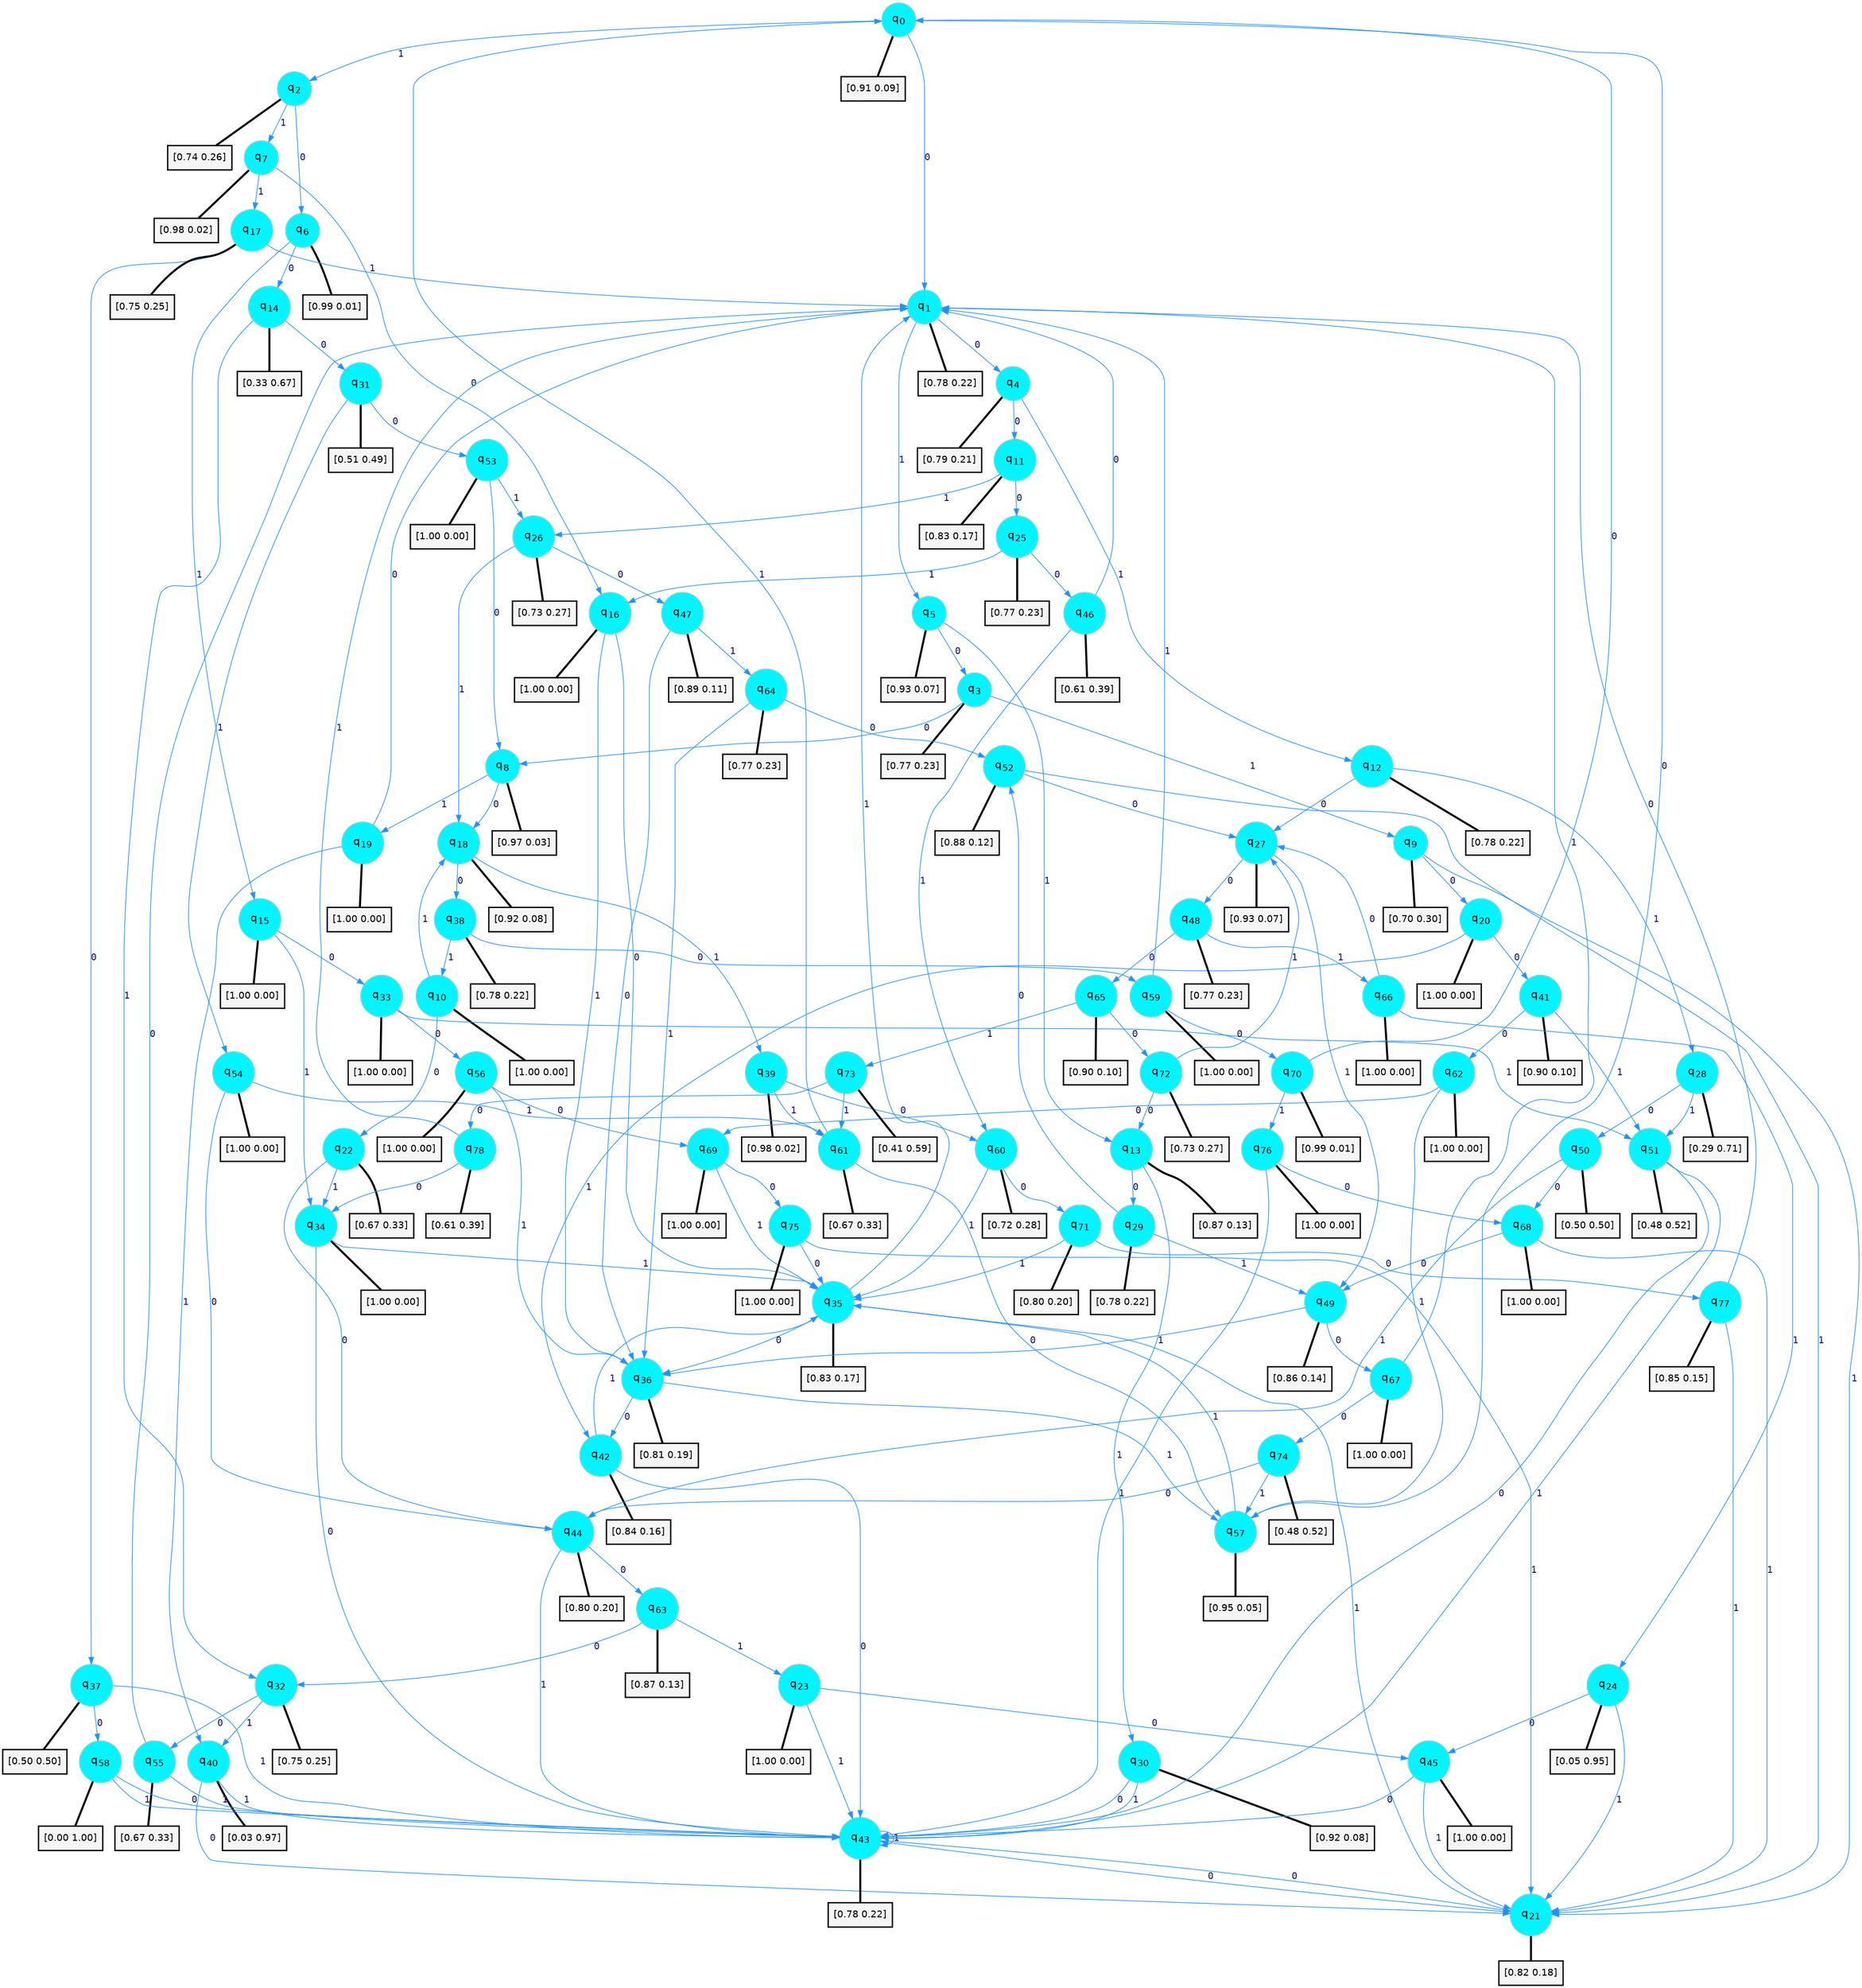 digraph G {
graph [
bgcolor=transparent, dpi=300, rankdir=TD, size="40,25"];
node [
color=gray, fillcolor=turquoise1, fontcolor=black, fontname=Helvetica, fontsize=16, fontweight=bold, shape=circle, style=filled];
edge [
arrowsize=1, color=dodgerblue1, fontcolor=midnightblue, fontname=courier, fontweight=bold, penwidth=1, style=solid, weight=20];
0[label=<q<SUB>0</SUB>>];
1[label=<q<SUB>1</SUB>>];
2[label=<q<SUB>2</SUB>>];
3[label=<q<SUB>3</SUB>>];
4[label=<q<SUB>4</SUB>>];
5[label=<q<SUB>5</SUB>>];
6[label=<q<SUB>6</SUB>>];
7[label=<q<SUB>7</SUB>>];
8[label=<q<SUB>8</SUB>>];
9[label=<q<SUB>9</SUB>>];
10[label=<q<SUB>10</SUB>>];
11[label=<q<SUB>11</SUB>>];
12[label=<q<SUB>12</SUB>>];
13[label=<q<SUB>13</SUB>>];
14[label=<q<SUB>14</SUB>>];
15[label=<q<SUB>15</SUB>>];
16[label=<q<SUB>16</SUB>>];
17[label=<q<SUB>17</SUB>>];
18[label=<q<SUB>18</SUB>>];
19[label=<q<SUB>19</SUB>>];
20[label=<q<SUB>20</SUB>>];
21[label=<q<SUB>21</SUB>>];
22[label=<q<SUB>22</SUB>>];
23[label=<q<SUB>23</SUB>>];
24[label=<q<SUB>24</SUB>>];
25[label=<q<SUB>25</SUB>>];
26[label=<q<SUB>26</SUB>>];
27[label=<q<SUB>27</SUB>>];
28[label=<q<SUB>28</SUB>>];
29[label=<q<SUB>29</SUB>>];
30[label=<q<SUB>30</SUB>>];
31[label=<q<SUB>31</SUB>>];
32[label=<q<SUB>32</SUB>>];
33[label=<q<SUB>33</SUB>>];
34[label=<q<SUB>34</SUB>>];
35[label=<q<SUB>35</SUB>>];
36[label=<q<SUB>36</SUB>>];
37[label=<q<SUB>37</SUB>>];
38[label=<q<SUB>38</SUB>>];
39[label=<q<SUB>39</SUB>>];
40[label=<q<SUB>40</SUB>>];
41[label=<q<SUB>41</SUB>>];
42[label=<q<SUB>42</SUB>>];
43[label=<q<SUB>43</SUB>>];
44[label=<q<SUB>44</SUB>>];
45[label=<q<SUB>45</SUB>>];
46[label=<q<SUB>46</SUB>>];
47[label=<q<SUB>47</SUB>>];
48[label=<q<SUB>48</SUB>>];
49[label=<q<SUB>49</SUB>>];
50[label=<q<SUB>50</SUB>>];
51[label=<q<SUB>51</SUB>>];
52[label=<q<SUB>52</SUB>>];
53[label=<q<SUB>53</SUB>>];
54[label=<q<SUB>54</SUB>>];
55[label=<q<SUB>55</SUB>>];
56[label=<q<SUB>56</SUB>>];
57[label=<q<SUB>57</SUB>>];
58[label=<q<SUB>58</SUB>>];
59[label=<q<SUB>59</SUB>>];
60[label=<q<SUB>60</SUB>>];
61[label=<q<SUB>61</SUB>>];
62[label=<q<SUB>62</SUB>>];
63[label=<q<SUB>63</SUB>>];
64[label=<q<SUB>64</SUB>>];
65[label=<q<SUB>65</SUB>>];
66[label=<q<SUB>66</SUB>>];
67[label=<q<SUB>67</SUB>>];
68[label=<q<SUB>68</SUB>>];
69[label=<q<SUB>69</SUB>>];
70[label=<q<SUB>70</SUB>>];
71[label=<q<SUB>71</SUB>>];
72[label=<q<SUB>72</SUB>>];
73[label=<q<SUB>73</SUB>>];
74[label=<q<SUB>74</SUB>>];
75[label=<q<SUB>75</SUB>>];
76[label=<q<SUB>76</SUB>>];
77[label=<q<SUB>77</SUB>>];
78[label=<q<SUB>78</SUB>>];
79[label="[0.91 0.09]", shape=box,fontcolor=black, fontname=Helvetica, fontsize=14, penwidth=2, fillcolor=whitesmoke,color=black];
80[label="[0.78 0.22]", shape=box,fontcolor=black, fontname=Helvetica, fontsize=14, penwidth=2, fillcolor=whitesmoke,color=black];
81[label="[0.74 0.26]", shape=box,fontcolor=black, fontname=Helvetica, fontsize=14, penwidth=2, fillcolor=whitesmoke,color=black];
82[label="[0.77 0.23]", shape=box,fontcolor=black, fontname=Helvetica, fontsize=14, penwidth=2, fillcolor=whitesmoke,color=black];
83[label="[0.79 0.21]", shape=box,fontcolor=black, fontname=Helvetica, fontsize=14, penwidth=2, fillcolor=whitesmoke,color=black];
84[label="[0.93 0.07]", shape=box,fontcolor=black, fontname=Helvetica, fontsize=14, penwidth=2, fillcolor=whitesmoke,color=black];
85[label="[0.99 0.01]", shape=box,fontcolor=black, fontname=Helvetica, fontsize=14, penwidth=2, fillcolor=whitesmoke,color=black];
86[label="[0.98 0.02]", shape=box,fontcolor=black, fontname=Helvetica, fontsize=14, penwidth=2, fillcolor=whitesmoke,color=black];
87[label="[0.97 0.03]", shape=box,fontcolor=black, fontname=Helvetica, fontsize=14, penwidth=2, fillcolor=whitesmoke,color=black];
88[label="[0.70 0.30]", shape=box,fontcolor=black, fontname=Helvetica, fontsize=14, penwidth=2, fillcolor=whitesmoke,color=black];
89[label="[1.00 0.00]", shape=box,fontcolor=black, fontname=Helvetica, fontsize=14, penwidth=2, fillcolor=whitesmoke,color=black];
90[label="[0.83 0.17]", shape=box,fontcolor=black, fontname=Helvetica, fontsize=14, penwidth=2, fillcolor=whitesmoke,color=black];
91[label="[0.78 0.22]", shape=box,fontcolor=black, fontname=Helvetica, fontsize=14, penwidth=2, fillcolor=whitesmoke,color=black];
92[label="[0.87 0.13]", shape=box,fontcolor=black, fontname=Helvetica, fontsize=14, penwidth=2, fillcolor=whitesmoke,color=black];
93[label="[0.33 0.67]", shape=box,fontcolor=black, fontname=Helvetica, fontsize=14, penwidth=2, fillcolor=whitesmoke,color=black];
94[label="[1.00 0.00]", shape=box,fontcolor=black, fontname=Helvetica, fontsize=14, penwidth=2, fillcolor=whitesmoke,color=black];
95[label="[1.00 0.00]", shape=box,fontcolor=black, fontname=Helvetica, fontsize=14, penwidth=2, fillcolor=whitesmoke,color=black];
96[label="[0.75 0.25]", shape=box,fontcolor=black, fontname=Helvetica, fontsize=14, penwidth=2, fillcolor=whitesmoke,color=black];
97[label="[0.92 0.08]", shape=box,fontcolor=black, fontname=Helvetica, fontsize=14, penwidth=2, fillcolor=whitesmoke,color=black];
98[label="[1.00 0.00]", shape=box,fontcolor=black, fontname=Helvetica, fontsize=14, penwidth=2, fillcolor=whitesmoke,color=black];
99[label="[1.00 0.00]", shape=box,fontcolor=black, fontname=Helvetica, fontsize=14, penwidth=2, fillcolor=whitesmoke,color=black];
100[label="[0.82 0.18]", shape=box,fontcolor=black, fontname=Helvetica, fontsize=14, penwidth=2, fillcolor=whitesmoke,color=black];
101[label="[0.67 0.33]", shape=box,fontcolor=black, fontname=Helvetica, fontsize=14, penwidth=2, fillcolor=whitesmoke,color=black];
102[label="[1.00 0.00]", shape=box,fontcolor=black, fontname=Helvetica, fontsize=14, penwidth=2, fillcolor=whitesmoke,color=black];
103[label="[0.05 0.95]", shape=box,fontcolor=black, fontname=Helvetica, fontsize=14, penwidth=2, fillcolor=whitesmoke,color=black];
104[label="[0.77 0.23]", shape=box,fontcolor=black, fontname=Helvetica, fontsize=14, penwidth=2, fillcolor=whitesmoke,color=black];
105[label="[0.73 0.27]", shape=box,fontcolor=black, fontname=Helvetica, fontsize=14, penwidth=2, fillcolor=whitesmoke,color=black];
106[label="[0.93 0.07]", shape=box,fontcolor=black, fontname=Helvetica, fontsize=14, penwidth=2, fillcolor=whitesmoke,color=black];
107[label="[0.29 0.71]", shape=box,fontcolor=black, fontname=Helvetica, fontsize=14, penwidth=2, fillcolor=whitesmoke,color=black];
108[label="[0.78 0.22]", shape=box,fontcolor=black, fontname=Helvetica, fontsize=14, penwidth=2, fillcolor=whitesmoke,color=black];
109[label="[0.92 0.08]", shape=box,fontcolor=black, fontname=Helvetica, fontsize=14, penwidth=2, fillcolor=whitesmoke,color=black];
110[label="[0.51 0.49]", shape=box,fontcolor=black, fontname=Helvetica, fontsize=14, penwidth=2, fillcolor=whitesmoke,color=black];
111[label="[0.75 0.25]", shape=box,fontcolor=black, fontname=Helvetica, fontsize=14, penwidth=2, fillcolor=whitesmoke,color=black];
112[label="[1.00 0.00]", shape=box,fontcolor=black, fontname=Helvetica, fontsize=14, penwidth=2, fillcolor=whitesmoke,color=black];
113[label="[1.00 0.00]", shape=box,fontcolor=black, fontname=Helvetica, fontsize=14, penwidth=2, fillcolor=whitesmoke,color=black];
114[label="[0.83 0.17]", shape=box,fontcolor=black, fontname=Helvetica, fontsize=14, penwidth=2, fillcolor=whitesmoke,color=black];
115[label="[0.81 0.19]", shape=box,fontcolor=black, fontname=Helvetica, fontsize=14, penwidth=2, fillcolor=whitesmoke,color=black];
116[label="[0.50 0.50]", shape=box,fontcolor=black, fontname=Helvetica, fontsize=14, penwidth=2, fillcolor=whitesmoke,color=black];
117[label="[0.78 0.22]", shape=box,fontcolor=black, fontname=Helvetica, fontsize=14, penwidth=2, fillcolor=whitesmoke,color=black];
118[label="[0.98 0.02]", shape=box,fontcolor=black, fontname=Helvetica, fontsize=14, penwidth=2, fillcolor=whitesmoke,color=black];
119[label="[0.03 0.97]", shape=box,fontcolor=black, fontname=Helvetica, fontsize=14, penwidth=2, fillcolor=whitesmoke,color=black];
120[label="[0.90 0.10]", shape=box,fontcolor=black, fontname=Helvetica, fontsize=14, penwidth=2, fillcolor=whitesmoke,color=black];
121[label="[0.84 0.16]", shape=box,fontcolor=black, fontname=Helvetica, fontsize=14, penwidth=2, fillcolor=whitesmoke,color=black];
122[label="[0.78 0.22]", shape=box,fontcolor=black, fontname=Helvetica, fontsize=14, penwidth=2, fillcolor=whitesmoke,color=black];
123[label="[0.80 0.20]", shape=box,fontcolor=black, fontname=Helvetica, fontsize=14, penwidth=2, fillcolor=whitesmoke,color=black];
124[label="[1.00 0.00]", shape=box,fontcolor=black, fontname=Helvetica, fontsize=14, penwidth=2, fillcolor=whitesmoke,color=black];
125[label="[0.61 0.39]", shape=box,fontcolor=black, fontname=Helvetica, fontsize=14, penwidth=2, fillcolor=whitesmoke,color=black];
126[label="[0.89 0.11]", shape=box,fontcolor=black, fontname=Helvetica, fontsize=14, penwidth=2, fillcolor=whitesmoke,color=black];
127[label="[0.77 0.23]", shape=box,fontcolor=black, fontname=Helvetica, fontsize=14, penwidth=2, fillcolor=whitesmoke,color=black];
128[label="[0.86 0.14]", shape=box,fontcolor=black, fontname=Helvetica, fontsize=14, penwidth=2, fillcolor=whitesmoke,color=black];
129[label="[0.50 0.50]", shape=box,fontcolor=black, fontname=Helvetica, fontsize=14, penwidth=2, fillcolor=whitesmoke,color=black];
130[label="[0.48 0.52]", shape=box,fontcolor=black, fontname=Helvetica, fontsize=14, penwidth=2, fillcolor=whitesmoke,color=black];
131[label="[0.88 0.12]", shape=box,fontcolor=black, fontname=Helvetica, fontsize=14, penwidth=2, fillcolor=whitesmoke,color=black];
132[label="[1.00 0.00]", shape=box,fontcolor=black, fontname=Helvetica, fontsize=14, penwidth=2, fillcolor=whitesmoke,color=black];
133[label="[1.00 0.00]", shape=box,fontcolor=black, fontname=Helvetica, fontsize=14, penwidth=2, fillcolor=whitesmoke,color=black];
134[label="[0.67 0.33]", shape=box,fontcolor=black, fontname=Helvetica, fontsize=14, penwidth=2, fillcolor=whitesmoke,color=black];
135[label="[1.00 0.00]", shape=box,fontcolor=black, fontname=Helvetica, fontsize=14, penwidth=2, fillcolor=whitesmoke,color=black];
136[label="[0.95 0.05]", shape=box,fontcolor=black, fontname=Helvetica, fontsize=14, penwidth=2, fillcolor=whitesmoke,color=black];
137[label="[0.00 1.00]", shape=box,fontcolor=black, fontname=Helvetica, fontsize=14, penwidth=2, fillcolor=whitesmoke,color=black];
138[label="[1.00 0.00]", shape=box,fontcolor=black, fontname=Helvetica, fontsize=14, penwidth=2, fillcolor=whitesmoke,color=black];
139[label="[0.72 0.28]", shape=box,fontcolor=black, fontname=Helvetica, fontsize=14, penwidth=2, fillcolor=whitesmoke,color=black];
140[label="[0.67 0.33]", shape=box,fontcolor=black, fontname=Helvetica, fontsize=14, penwidth=2, fillcolor=whitesmoke,color=black];
141[label="[1.00 0.00]", shape=box,fontcolor=black, fontname=Helvetica, fontsize=14, penwidth=2, fillcolor=whitesmoke,color=black];
142[label="[0.87 0.13]", shape=box,fontcolor=black, fontname=Helvetica, fontsize=14, penwidth=2, fillcolor=whitesmoke,color=black];
143[label="[0.77 0.23]", shape=box,fontcolor=black, fontname=Helvetica, fontsize=14, penwidth=2, fillcolor=whitesmoke,color=black];
144[label="[0.90 0.10]", shape=box,fontcolor=black, fontname=Helvetica, fontsize=14, penwidth=2, fillcolor=whitesmoke,color=black];
145[label="[1.00 0.00]", shape=box,fontcolor=black, fontname=Helvetica, fontsize=14, penwidth=2, fillcolor=whitesmoke,color=black];
146[label="[1.00 0.00]", shape=box,fontcolor=black, fontname=Helvetica, fontsize=14, penwidth=2, fillcolor=whitesmoke,color=black];
147[label="[1.00 0.00]", shape=box,fontcolor=black, fontname=Helvetica, fontsize=14, penwidth=2, fillcolor=whitesmoke,color=black];
148[label="[1.00 0.00]", shape=box,fontcolor=black, fontname=Helvetica, fontsize=14, penwidth=2, fillcolor=whitesmoke,color=black];
149[label="[0.99 0.01]", shape=box,fontcolor=black, fontname=Helvetica, fontsize=14, penwidth=2, fillcolor=whitesmoke,color=black];
150[label="[0.80 0.20]", shape=box,fontcolor=black, fontname=Helvetica, fontsize=14, penwidth=2, fillcolor=whitesmoke,color=black];
151[label="[0.73 0.27]", shape=box,fontcolor=black, fontname=Helvetica, fontsize=14, penwidth=2, fillcolor=whitesmoke,color=black];
152[label="[0.41 0.59]", shape=box,fontcolor=black, fontname=Helvetica, fontsize=14, penwidth=2, fillcolor=whitesmoke,color=black];
153[label="[0.48 0.52]", shape=box,fontcolor=black, fontname=Helvetica, fontsize=14, penwidth=2, fillcolor=whitesmoke,color=black];
154[label="[1.00 0.00]", shape=box,fontcolor=black, fontname=Helvetica, fontsize=14, penwidth=2, fillcolor=whitesmoke,color=black];
155[label="[1.00 0.00]", shape=box,fontcolor=black, fontname=Helvetica, fontsize=14, penwidth=2, fillcolor=whitesmoke,color=black];
156[label="[0.85 0.15]", shape=box,fontcolor=black, fontname=Helvetica, fontsize=14, penwidth=2, fillcolor=whitesmoke,color=black];
157[label="[0.61 0.39]", shape=box,fontcolor=black, fontname=Helvetica, fontsize=14, penwidth=2, fillcolor=whitesmoke,color=black];
0->1 [label=0];
0->2 [label=1];
0->79 [arrowhead=none, penwidth=3,color=black];
1->4 [label=0];
1->5 [label=1];
1->80 [arrowhead=none, penwidth=3,color=black];
2->6 [label=0];
2->7 [label=1];
2->81 [arrowhead=none, penwidth=3,color=black];
3->8 [label=0];
3->9 [label=1];
3->82 [arrowhead=none, penwidth=3,color=black];
4->11 [label=0];
4->12 [label=1];
4->83 [arrowhead=none, penwidth=3,color=black];
5->3 [label=0];
5->13 [label=1];
5->84 [arrowhead=none, penwidth=3,color=black];
6->14 [label=0];
6->15 [label=1];
6->85 [arrowhead=none, penwidth=3,color=black];
7->16 [label=0];
7->17 [label=1];
7->86 [arrowhead=none, penwidth=3,color=black];
8->18 [label=0];
8->19 [label=1];
8->87 [arrowhead=none, penwidth=3,color=black];
9->20 [label=0];
9->21 [label=1];
9->88 [arrowhead=none, penwidth=3,color=black];
10->22 [label=0];
10->18 [label=1];
10->89 [arrowhead=none, penwidth=3,color=black];
11->25 [label=0];
11->26 [label=1];
11->90 [arrowhead=none, penwidth=3,color=black];
12->27 [label=0];
12->28 [label=1];
12->91 [arrowhead=none, penwidth=3,color=black];
13->29 [label=0];
13->30 [label=1];
13->92 [arrowhead=none, penwidth=3,color=black];
14->31 [label=0];
14->32 [label=1];
14->93 [arrowhead=none, penwidth=3,color=black];
15->33 [label=0];
15->34 [label=1];
15->94 [arrowhead=none, penwidth=3,color=black];
16->35 [label=0];
16->36 [label=1];
16->95 [arrowhead=none, penwidth=3,color=black];
17->37 [label=0];
17->1 [label=1];
17->96 [arrowhead=none, penwidth=3,color=black];
18->38 [label=0];
18->39 [label=1];
18->97 [arrowhead=none, penwidth=3,color=black];
19->1 [label=0];
19->40 [label=1];
19->98 [arrowhead=none, penwidth=3,color=black];
20->41 [label=0];
20->42 [label=1];
20->99 [arrowhead=none, penwidth=3,color=black];
21->43 [label=0];
21->35 [label=1];
21->100 [arrowhead=none, penwidth=3,color=black];
22->44 [label=0];
22->34 [label=1];
22->101 [arrowhead=none, penwidth=3,color=black];
23->45 [label=0];
23->43 [label=1];
23->102 [arrowhead=none, penwidth=3,color=black];
24->45 [label=0];
24->21 [label=1];
24->103 [arrowhead=none, penwidth=3,color=black];
25->46 [label=0];
25->16 [label=1];
25->104 [arrowhead=none, penwidth=3,color=black];
26->47 [label=0];
26->18 [label=1];
26->105 [arrowhead=none, penwidth=3,color=black];
27->48 [label=0];
27->49 [label=1];
27->106 [arrowhead=none, penwidth=3,color=black];
28->50 [label=0];
28->51 [label=1];
28->107 [arrowhead=none, penwidth=3,color=black];
29->52 [label=0];
29->49 [label=1];
29->108 [arrowhead=none, penwidth=3,color=black];
30->43 [label=0];
30->43 [label=1];
30->109 [arrowhead=none, penwidth=3,color=black];
31->53 [label=0];
31->54 [label=1];
31->110 [arrowhead=none, penwidth=3,color=black];
32->55 [label=0];
32->40 [label=1];
32->111 [arrowhead=none, penwidth=3,color=black];
33->56 [label=0];
33->51 [label=1];
33->112 [arrowhead=none, penwidth=3,color=black];
34->43 [label=0];
34->35 [label=1];
34->113 [arrowhead=none, penwidth=3,color=black];
35->36 [label=0];
35->1 [label=1];
35->114 [arrowhead=none, penwidth=3,color=black];
36->42 [label=0];
36->57 [label=1];
36->115 [arrowhead=none, penwidth=3,color=black];
37->58 [label=0];
37->43 [label=1];
37->116 [arrowhead=none, penwidth=3,color=black];
38->59 [label=0];
38->10 [label=1];
38->117 [arrowhead=none, penwidth=3,color=black];
39->60 [label=0];
39->61 [label=1];
39->118 [arrowhead=none, penwidth=3,color=black];
40->21 [label=0];
40->43 [label=1];
40->119 [arrowhead=none, penwidth=3,color=black];
41->62 [label=0];
41->51 [label=1];
41->120 [arrowhead=none, penwidth=3,color=black];
42->43 [label=0];
42->35 [label=1];
42->121 [arrowhead=none, penwidth=3,color=black];
43->21 [label=0];
43->43 [label=1];
43->122 [arrowhead=none, penwidth=3,color=black];
44->63 [label=0];
44->43 [label=1];
44->123 [arrowhead=none, penwidth=3,color=black];
45->43 [label=0];
45->21 [label=1];
45->124 [arrowhead=none, penwidth=3,color=black];
46->1 [label=0];
46->60 [label=1];
46->125 [arrowhead=none, penwidth=3,color=black];
47->36 [label=0];
47->64 [label=1];
47->126 [arrowhead=none, penwidth=3,color=black];
48->65 [label=0];
48->66 [label=1];
48->127 [arrowhead=none, penwidth=3,color=black];
49->67 [label=0];
49->36 [label=1];
49->128 [arrowhead=none, penwidth=3,color=black];
50->68 [label=0];
50->44 [label=1];
50->129 [arrowhead=none, penwidth=3,color=black];
51->43 [label=0];
51->43 [label=1];
51->130 [arrowhead=none, penwidth=3,color=black];
52->27 [label=0];
52->21 [label=1];
52->131 [arrowhead=none, penwidth=3,color=black];
53->8 [label=0];
53->26 [label=1];
53->132 [arrowhead=none, penwidth=3,color=black];
54->44 [label=0];
54->61 [label=1];
54->133 [arrowhead=none, penwidth=3,color=black];
55->1 [label=0];
55->43 [label=1];
55->134 [arrowhead=none, penwidth=3,color=black];
56->69 [label=0];
56->36 [label=1];
56->135 [arrowhead=none, penwidth=3,color=black];
57->0 [label=0];
57->35 [label=1];
57->136 [arrowhead=none, penwidth=3,color=black];
58->43 [label=0];
58->43 [label=1];
58->137 [arrowhead=none, penwidth=3,color=black];
59->70 [label=0];
59->1 [label=1];
59->138 [arrowhead=none, penwidth=3,color=black];
60->71 [label=0];
60->35 [label=1];
60->139 [arrowhead=none, penwidth=3,color=black];
61->57 [label=0];
61->0 [label=1];
61->140 [arrowhead=none, penwidth=3,color=black];
62->69 [label=0];
62->57 [label=1];
62->141 [arrowhead=none, penwidth=3,color=black];
63->32 [label=0];
63->23 [label=1];
63->142 [arrowhead=none, penwidth=3,color=black];
64->52 [label=0];
64->36 [label=1];
64->143 [arrowhead=none, penwidth=3,color=black];
65->72 [label=0];
65->73 [label=1];
65->144 [arrowhead=none, penwidth=3,color=black];
66->27 [label=0];
66->24 [label=1];
66->145 [arrowhead=none, penwidth=3,color=black];
67->74 [label=0];
67->1 [label=1];
67->146 [arrowhead=none, penwidth=3,color=black];
68->49 [label=0];
68->21 [label=1];
68->147 [arrowhead=none, penwidth=3,color=black];
69->75 [label=0];
69->35 [label=1];
69->148 [arrowhead=none, penwidth=3,color=black];
70->0 [label=0];
70->76 [label=1];
70->149 [arrowhead=none, penwidth=3,color=black];
71->77 [label=0];
71->35 [label=1];
71->150 [arrowhead=none, penwidth=3,color=black];
72->13 [label=0];
72->27 [label=1];
72->151 [arrowhead=none, penwidth=3,color=black];
73->78 [label=0];
73->61 [label=1];
73->152 [arrowhead=none, penwidth=3,color=black];
74->44 [label=0];
74->57 [label=1];
74->153 [arrowhead=none, penwidth=3,color=black];
75->35 [label=0];
75->21 [label=1];
75->154 [arrowhead=none, penwidth=3,color=black];
76->68 [label=0];
76->43 [label=1];
76->155 [arrowhead=none, penwidth=3,color=black];
77->1 [label=0];
77->21 [label=1];
77->156 [arrowhead=none, penwidth=3,color=black];
78->34 [label=0];
78->1 [label=1];
78->157 [arrowhead=none, penwidth=3,color=black];
}
